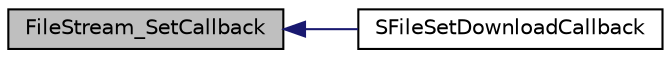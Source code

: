 digraph G
{
  edge [fontname="Helvetica",fontsize="10",labelfontname="Helvetica",labelfontsize="10"];
  node [fontname="Helvetica",fontsize="10",shape=record];
  rankdir="LR";
  Node1 [label="FileStream_SetCallback",height=0.2,width=0.4,color="black", fillcolor="grey75", style="filled" fontcolor="black"];
  Node1 -> Node2 [dir="back",color="midnightblue",fontsize="10",style="solid",fontname="Helvetica"];
  Node2 [label="SFileSetDownloadCallback",height=0.2,width=0.4,color="black", fillcolor="white", style="filled",URL="$_storm_lib_8h.html#a32a52c97aba08f40e5a2933d66cceb02"];
}

